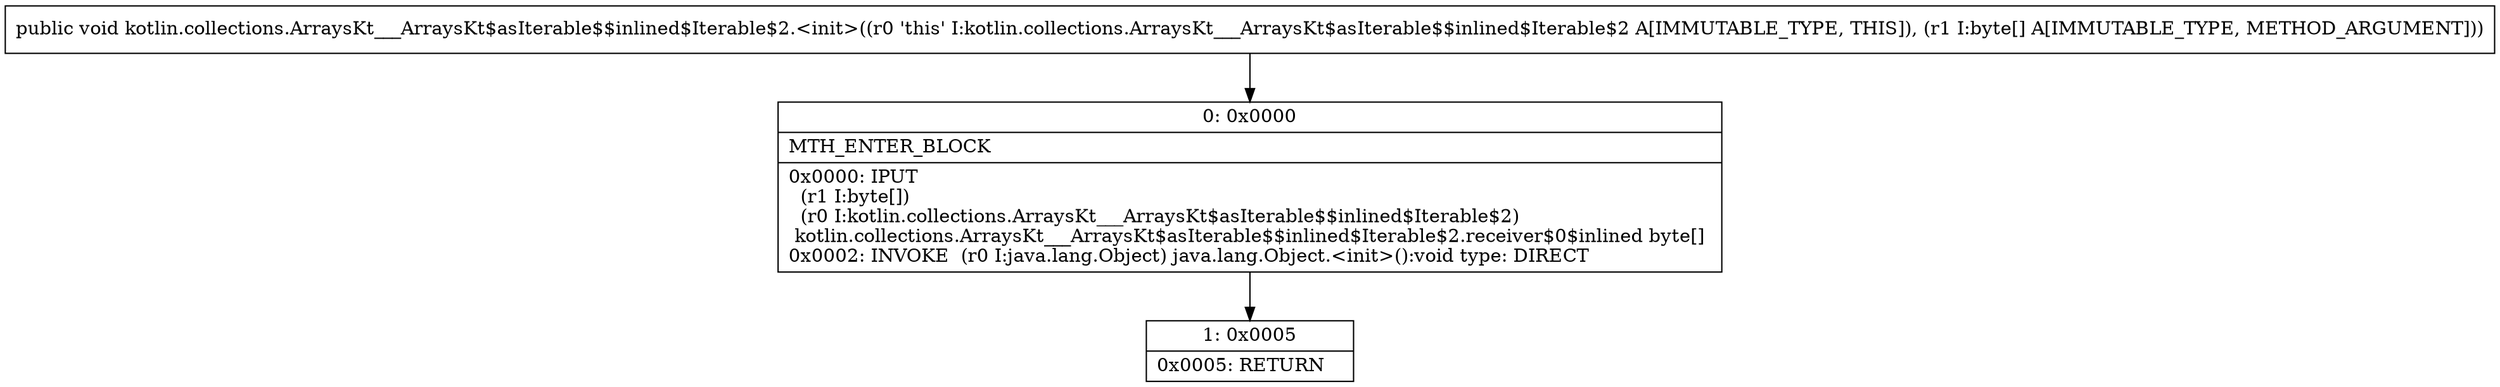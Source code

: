 digraph "CFG forkotlin.collections.ArraysKt___ArraysKt$asIterable$$inlined$Iterable$2.\<init\>([B)V" {
Node_0 [shape=record,label="{0\:\ 0x0000|MTH_ENTER_BLOCK\l|0x0000: IPUT  \l  (r1 I:byte[])\l  (r0 I:kotlin.collections.ArraysKt___ArraysKt$asIterable$$inlined$Iterable$2)\l kotlin.collections.ArraysKt___ArraysKt$asIterable$$inlined$Iterable$2.receiver$0$inlined byte[] \l0x0002: INVOKE  (r0 I:java.lang.Object) java.lang.Object.\<init\>():void type: DIRECT \l}"];
Node_1 [shape=record,label="{1\:\ 0x0005|0x0005: RETURN   \l}"];
MethodNode[shape=record,label="{public void kotlin.collections.ArraysKt___ArraysKt$asIterable$$inlined$Iterable$2.\<init\>((r0 'this' I:kotlin.collections.ArraysKt___ArraysKt$asIterable$$inlined$Iterable$2 A[IMMUTABLE_TYPE, THIS]), (r1 I:byte[] A[IMMUTABLE_TYPE, METHOD_ARGUMENT])) }"];
MethodNode -> Node_0;
Node_0 -> Node_1;
}

